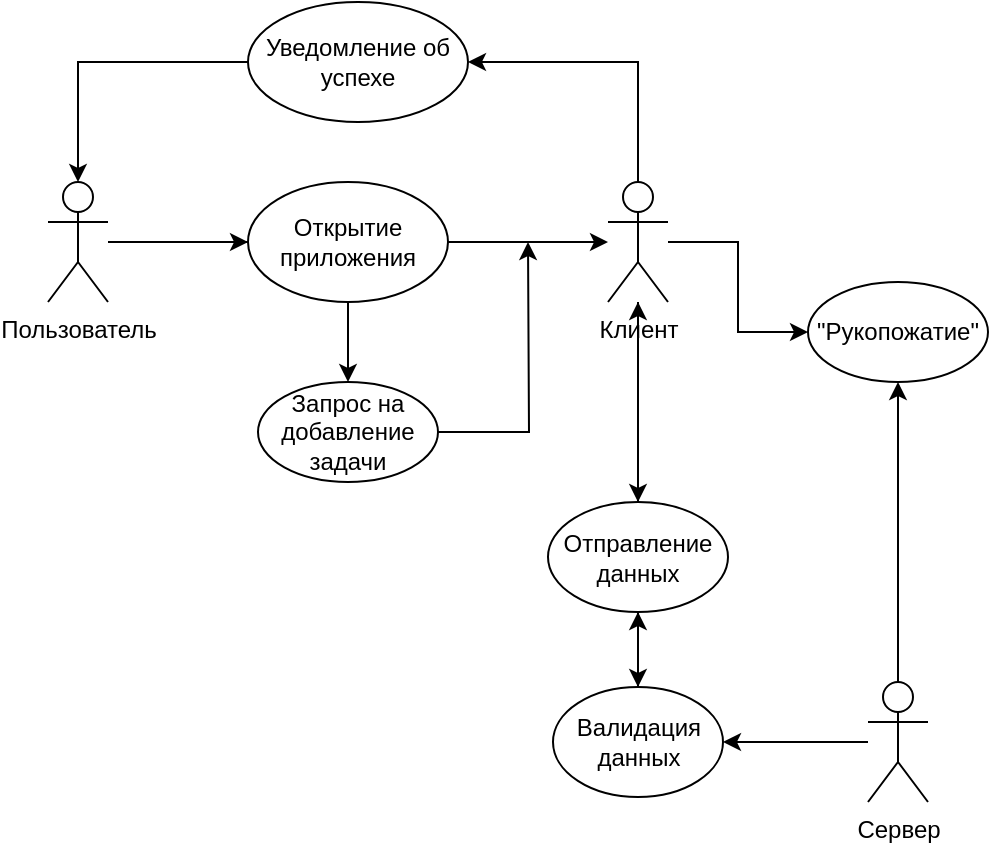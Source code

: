 <mxfile version="22.0.8" type="device">
  <diagram name="Страница — 1" id="Cut_Z_3g9uBJ2fS5SCC0">
    <mxGraphModel dx="911" dy="523" grid="1" gridSize="10" guides="1" tooltips="1" connect="1" arrows="1" fold="1" page="1" pageScale="1" pageWidth="827" pageHeight="1169" math="0" shadow="0">
      <root>
        <mxCell id="0" />
        <mxCell id="1" parent="0" />
        <mxCell id="kQGyTwPZPCiFIlTIISx3-7" style="edgeStyle=orthogonalEdgeStyle;rounded=0;orthogonalLoop=1;jettySize=auto;html=1;entryX=0;entryY=0.5;entryDx=0;entryDy=0;" edge="1" parent="1" source="kQGyTwPZPCiFIlTIISx3-1" target="kQGyTwPZPCiFIlTIISx3-6">
          <mxGeometry relative="1" as="geometry" />
        </mxCell>
        <mxCell id="kQGyTwPZPCiFIlTIISx3-10" style="edgeStyle=orthogonalEdgeStyle;rounded=0;orthogonalLoop=1;jettySize=auto;html=1;" edge="1" parent="1" source="kQGyTwPZPCiFIlTIISx3-1" target="kQGyTwPZPCiFIlTIISx3-9">
          <mxGeometry relative="1" as="geometry" />
        </mxCell>
        <mxCell id="kQGyTwPZPCiFIlTIISx3-1" value="Пользователь" style="shape=umlActor;verticalLabelPosition=bottom;verticalAlign=top;html=1;outlineConnect=0;" vertex="1" parent="1">
          <mxGeometry x="70" y="100" width="30" height="60" as="geometry" />
        </mxCell>
        <mxCell id="kQGyTwPZPCiFIlTIISx3-13" style="edgeStyle=orthogonalEdgeStyle;rounded=0;orthogonalLoop=1;jettySize=auto;html=1;entryX=0;entryY=0.5;entryDx=0;entryDy=0;" edge="1" parent="1" source="kQGyTwPZPCiFIlTIISx3-2" target="kQGyTwPZPCiFIlTIISx3-12">
          <mxGeometry relative="1" as="geometry" />
        </mxCell>
        <mxCell id="kQGyTwPZPCiFIlTIISx3-22" style="edgeStyle=orthogonalEdgeStyle;rounded=0;orthogonalLoop=1;jettySize=auto;html=1;entryX=0.5;entryY=0;entryDx=0;entryDy=0;" edge="1" parent="1" source="kQGyTwPZPCiFIlTIISx3-2" target="kQGyTwPZPCiFIlTIISx3-18">
          <mxGeometry relative="1" as="geometry" />
        </mxCell>
        <mxCell id="kQGyTwPZPCiFIlTIISx3-28" style="edgeStyle=orthogonalEdgeStyle;rounded=0;orthogonalLoop=1;jettySize=auto;html=1;" edge="1" parent="1" source="kQGyTwPZPCiFIlTIISx3-2">
          <mxGeometry relative="1" as="geometry">
            <mxPoint x="280" y="40" as="targetPoint" />
            <Array as="points">
              <mxPoint x="365" y="40" />
            </Array>
          </mxGeometry>
        </mxCell>
        <mxCell id="kQGyTwPZPCiFIlTIISx3-2" value="Клиент" style="shape=umlActor;verticalLabelPosition=bottom;verticalAlign=top;html=1;outlineConnect=0;" vertex="1" parent="1">
          <mxGeometry x="350" y="100" width="30" height="60" as="geometry" />
        </mxCell>
        <mxCell id="kQGyTwPZPCiFIlTIISx3-17" style="edgeStyle=orthogonalEdgeStyle;rounded=0;orthogonalLoop=1;jettySize=auto;html=1;entryX=0.5;entryY=1;entryDx=0;entryDy=0;" edge="1" parent="1" source="kQGyTwPZPCiFIlTIISx3-3" target="kQGyTwPZPCiFIlTIISx3-12">
          <mxGeometry relative="1" as="geometry" />
        </mxCell>
        <mxCell id="kQGyTwPZPCiFIlTIISx3-24" style="edgeStyle=orthogonalEdgeStyle;rounded=0;orthogonalLoop=1;jettySize=auto;html=1;" edge="1" parent="1" source="kQGyTwPZPCiFIlTIISx3-3" target="kQGyTwPZPCiFIlTIISx3-19">
          <mxGeometry relative="1" as="geometry" />
        </mxCell>
        <mxCell id="kQGyTwPZPCiFIlTIISx3-3" value="Сервер" style="shape=umlActor;verticalLabelPosition=bottom;verticalAlign=top;html=1;outlineConnect=0;" vertex="1" parent="1">
          <mxGeometry x="480" y="350" width="30" height="60" as="geometry" />
        </mxCell>
        <mxCell id="kQGyTwPZPCiFIlTIISx3-8" style="edgeStyle=orthogonalEdgeStyle;rounded=0;orthogonalLoop=1;jettySize=auto;html=1;exitX=1;exitY=0.5;exitDx=0;exitDy=0;" edge="1" parent="1" source="kQGyTwPZPCiFIlTIISx3-6" target="kQGyTwPZPCiFIlTIISx3-2">
          <mxGeometry relative="1" as="geometry" />
        </mxCell>
        <mxCell id="kQGyTwPZPCiFIlTIISx3-6" value="Открытие&lt;br&gt;приложения" style="ellipse;whiteSpace=wrap;html=1;" vertex="1" parent="1">
          <mxGeometry x="170" y="100" width="100" height="60" as="geometry" />
        </mxCell>
        <mxCell id="kQGyTwPZPCiFIlTIISx3-11" style="edgeStyle=orthogonalEdgeStyle;rounded=0;orthogonalLoop=1;jettySize=auto;html=1;" edge="1" parent="1" source="kQGyTwPZPCiFIlTIISx3-9">
          <mxGeometry relative="1" as="geometry">
            <mxPoint x="310" y="130" as="targetPoint" />
          </mxGeometry>
        </mxCell>
        <mxCell id="kQGyTwPZPCiFIlTIISx3-9" value="Запрос на добавление задачи" style="ellipse;whiteSpace=wrap;html=1;" vertex="1" parent="1">
          <mxGeometry x="175" y="200" width="90" height="50" as="geometry" />
        </mxCell>
        <mxCell id="kQGyTwPZPCiFIlTIISx3-12" value="&quot;Рукопожатие&quot;" style="ellipse;whiteSpace=wrap;html=1;" vertex="1" parent="1">
          <mxGeometry x="450" y="150" width="90" height="50" as="geometry" />
        </mxCell>
        <mxCell id="kQGyTwPZPCiFIlTIISx3-23" style="edgeStyle=orthogonalEdgeStyle;rounded=0;orthogonalLoop=1;jettySize=auto;html=1;entryX=0.5;entryY=0;entryDx=0;entryDy=0;" edge="1" parent="1" source="kQGyTwPZPCiFIlTIISx3-18" target="kQGyTwPZPCiFIlTIISx3-19">
          <mxGeometry relative="1" as="geometry" />
        </mxCell>
        <mxCell id="kQGyTwPZPCiFIlTIISx3-26" style="edgeStyle=orthogonalEdgeStyle;rounded=0;orthogonalLoop=1;jettySize=auto;html=1;" edge="1" parent="1" source="kQGyTwPZPCiFIlTIISx3-18">
          <mxGeometry relative="1" as="geometry">
            <mxPoint x="365" y="160" as="targetPoint" />
          </mxGeometry>
        </mxCell>
        <mxCell id="kQGyTwPZPCiFIlTIISx3-18" value="Отправление&lt;br&gt;данных" style="ellipse;whiteSpace=wrap;html=1;" vertex="1" parent="1">
          <mxGeometry x="320" y="260" width="90" height="55" as="geometry" />
        </mxCell>
        <mxCell id="kQGyTwPZPCiFIlTIISx3-27" style="edgeStyle=orthogonalEdgeStyle;rounded=0;orthogonalLoop=1;jettySize=auto;html=1;entryX=0.5;entryY=1;entryDx=0;entryDy=0;" edge="1" parent="1" source="kQGyTwPZPCiFIlTIISx3-19" target="kQGyTwPZPCiFIlTIISx3-18">
          <mxGeometry relative="1" as="geometry" />
        </mxCell>
        <mxCell id="kQGyTwPZPCiFIlTIISx3-19" value="Валидация данных" style="ellipse;whiteSpace=wrap;html=1;" vertex="1" parent="1">
          <mxGeometry x="322.5" y="352.5" width="85" height="55" as="geometry" />
        </mxCell>
        <mxCell id="kQGyTwPZPCiFIlTIISx3-30" style="edgeStyle=orthogonalEdgeStyle;rounded=0;orthogonalLoop=1;jettySize=auto;html=1;exitX=1;exitY=0.5;exitDx=0;exitDy=0;" edge="1" parent="1" source="kQGyTwPZPCiFIlTIISx3-20">
          <mxGeometry relative="1" as="geometry">
            <mxPoint x="260.0" y="34.724" as="targetPoint" />
          </mxGeometry>
        </mxCell>
        <mxCell id="kQGyTwPZPCiFIlTIISx3-20" value="Уведомление об успехе" style="ellipse;whiteSpace=wrap;html=1;" vertex="1" parent="1">
          <mxGeometry x="170" y="10" width="110" height="60" as="geometry" />
        </mxCell>
        <mxCell id="kQGyTwPZPCiFIlTIISx3-29" style="edgeStyle=orthogonalEdgeStyle;rounded=0;orthogonalLoop=1;jettySize=auto;html=1;entryX=0.5;entryY=0;entryDx=0;entryDy=0;entryPerimeter=0;" edge="1" parent="1" source="kQGyTwPZPCiFIlTIISx3-20" target="kQGyTwPZPCiFIlTIISx3-1">
          <mxGeometry relative="1" as="geometry" />
        </mxCell>
      </root>
    </mxGraphModel>
  </diagram>
</mxfile>
